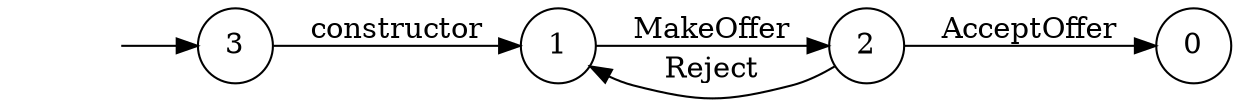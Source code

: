 digraph "Dapp-Automata-data/fuzzer/testnetdata-model-rq1-fix/SimpleMarketplace/contractorplus" {
	graph [rankdir=LR]
	"" [label="" shape=plaintext]
	0 [label=0 shape=circle]
	2 [label=2 shape=circle]
	3 [label=3 shape=circle]
	1 [label=1 shape=circle]
	"" -> 3 [label=""]
	1 -> 2 [label=MakeOffer]
	2 -> 0 [label=AcceptOffer]
	2 -> 1 [label=Reject]
	3 -> 1 [label=constructor]
}

